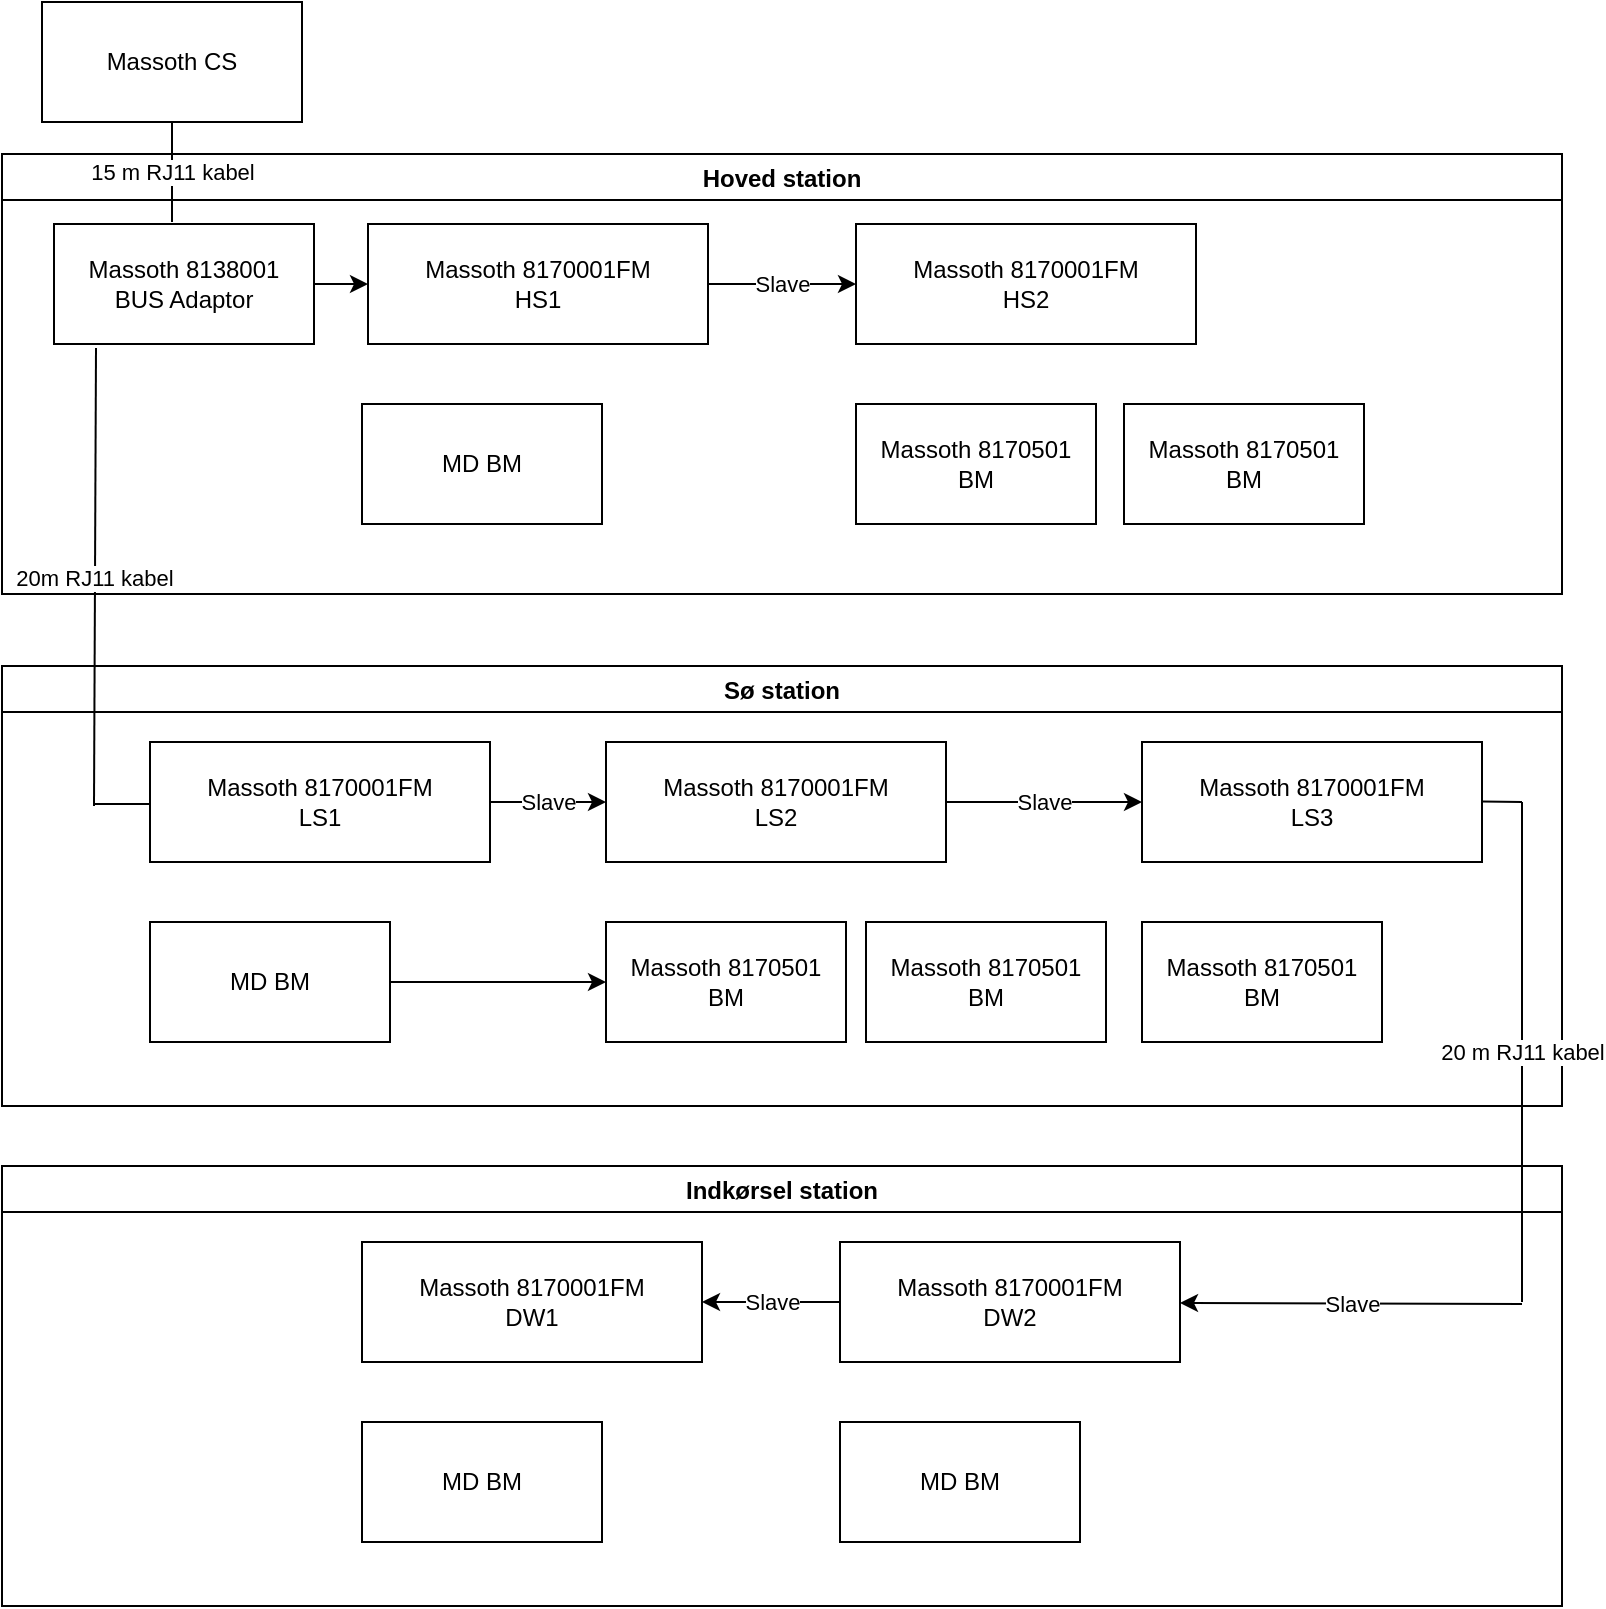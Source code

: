 <mxfile version="24.7.5">
  <diagram id="dmieQwYUUAP63awEwlh5" name="Page-1">
    <mxGraphModel dx="836" dy="681" grid="1" gridSize="10" guides="1" tooltips="1" connect="1" arrows="1" fold="1" page="1" pageScale="1" pageWidth="827" pageHeight="1169" math="0" shadow="0">
      <root>
        <mxCell id="0" />
        <mxCell id="1" parent="0" />
        <mxCell id="7N787UUlXTNlcEC6xHam-56" value="Indkørsel station" style="swimlane;" parent="1" vertex="1">
          <mxGeometry x="20" y="592" width="780" height="220" as="geometry" />
        </mxCell>
        <mxCell id="7N787UUlXTNlcEC6xHam-71" value="MD BM" style="rounded=0;whiteSpace=wrap;html=1;" parent="7N787UUlXTNlcEC6xHam-56" vertex="1">
          <mxGeometry x="180" y="128" width="120" height="60" as="geometry" />
        </mxCell>
        <mxCell id="g0L1-y3GfQ9ImoboEQg--7" value="MD BM" style="rounded=0;whiteSpace=wrap;html=1;" parent="7N787UUlXTNlcEC6xHam-56" vertex="1">
          <mxGeometry x="419" y="128" width="120" height="60" as="geometry" />
        </mxCell>
        <mxCell id="04456FXk7IYrC3aViEbB-2" value="Massoth 8170001FM&lt;br&gt;DW2" style="rounded=0;whiteSpace=wrap;html=1;" parent="7N787UUlXTNlcEC6xHam-56" vertex="1">
          <mxGeometry x="419" y="38" width="170" height="60" as="geometry" />
        </mxCell>
        <mxCell id="04456FXk7IYrC3aViEbB-6" value="Massoth 8170001FM&lt;br&gt;DW1" style="rounded=0;whiteSpace=wrap;html=1;" parent="7N787UUlXTNlcEC6xHam-56" vertex="1">
          <mxGeometry x="180" y="38" width="170" height="60" as="geometry" />
        </mxCell>
        <mxCell id="7N787UUlXTNlcEC6xHam-48" value="Slave" style="edgeStyle=orthogonalEdgeStyle;rounded=0;orthogonalLoop=1;jettySize=auto;html=1;exitX=0;exitY=0.5;exitDx=0;exitDy=0;entryX=1;entryY=0.5;entryDx=0;entryDy=0;" parent="7N787UUlXTNlcEC6xHam-56" source="04456FXk7IYrC3aViEbB-2" target="04456FXk7IYrC3aViEbB-6" edge="1">
          <mxGeometry relative="1" as="geometry">
            <mxPoint x="370" y="69" as="sourcePoint" />
            <mxPoint x="310" y="70" as="targetPoint" />
          </mxGeometry>
        </mxCell>
        <mxCell id="g0L1-y3GfQ9ImoboEQg--4" value="Slave" style="endArrow=classic;html=1;rounded=0;" parent="7N787UUlXTNlcEC6xHam-56" edge="1">
          <mxGeometry width="50" height="50" relative="1" as="geometry">
            <mxPoint x="760" y="69" as="sourcePoint" />
            <mxPoint x="589" y="68.5" as="targetPoint" />
          </mxGeometry>
        </mxCell>
        <mxCell id="04456FXk7IYrC3aViEbB-4" value="" style="edgeStyle=orthogonalEdgeStyle;rounded=0;orthogonalLoop=1;jettySize=auto;html=1;" parent="1" source="7N787UUlXTNlcEC6xHam-15" target="04456FXk7IYrC3aViEbB-3" edge="1">
          <mxGeometry relative="1" as="geometry" />
        </mxCell>
        <mxCell id="7N787UUlXTNlcEC6xHam-15" value="Massoth 8138001&lt;br&gt;BUS Adaptor" style="rounded=0;whiteSpace=wrap;html=1;" parent="1" vertex="1">
          <mxGeometry x="46" y="121" width="130" height="60" as="geometry" />
        </mxCell>
        <mxCell id="7N787UUlXTNlcEC6xHam-28" value="" style="endArrow=none;html=1;rounded=0;entryX=1;entryY=0.5;entryDx=0;entryDy=0;exitX=0;exitY=0.5;exitDx=0;exitDy=0;" parent="1" target="7N787UUlXTNlcEC6xHam-15" edge="1">
          <mxGeometry width="50" height="50" relative="1" as="geometry">
            <mxPoint x="200" y="151" as="sourcePoint" />
            <mxPoint x="170" y="141" as="targetPoint" />
          </mxGeometry>
        </mxCell>
        <mxCell id="7N787UUlXTNlcEC6xHam-34" value="Hoved station" style="swimlane;" parent="1" vertex="1">
          <mxGeometry x="20" y="86" width="780" height="220" as="geometry" />
        </mxCell>
        <mxCell id="7N787UUlXTNlcEC6xHam-60" value="15 m RJ11 kabel" style="endArrow=none;html=1;rounded=0;entryX=0.5;entryY=1;entryDx=0;entryDy=0;" parent="7N787UUlXTNlcEC6xHam-34" target="7N787UUlXTNlcEC6xHam-59" edge="1">
          <mxGeometry width="50" height="50" relative="1" as="geometry">
            <mxPoint x="85" y="34" as="sourcePoint" />
            <mxPoint x="130" y="-16" as="targetPoint" />
          </mxGeometry>
        </mxCell>
        <mxCell id="7N787UUlXTNlcEC6xHam-12" value="MD BM" style="rounded=0;whiteSpace=wrap;html=1;" parent="7N787UUlXTNlcEC6xHam-34" vertex="1">
          <mxGeometry x="180" y="125" width="120" height="60" as="geometry" />
        </mxCell>
        <mxCell id="7N787UUlXTNlcEC6xHam-14" value="Massoth 8170001FM&lt;br&gt;HS2" style="rounded=0;whiteSpace=wrap;html=1;" parent="7N787UUlXTNlcEC6xHam-34" vertex="1">
          <mxGeometry x="427" y="35" width="170" height="60" as="geometry" />
        </mxCell>
        <mxCell id="7N787UUlXTNlcEC6xHam-65" value="Massoth 8170501&lt;br&gt;BM" style="rounded=0;whiteSpace=wrap;html=1;" parent="7N787UUlXTNlcEC6xHam-34" vertex="1">
          <mxGeometry x="427" y="125" width="120" height="60" as="geometry" />
        </mxCell>
        <mxCell id="7N787UUlXTNlcEC6xHam-66" value="Massoth 8170501&lt;br&gt;BM" style="rounded=0;whiteSpace=wrap;html=1;" parent="7N787UUlXTNlcEC6xHam-34" vertex="1">
          <mxGeometry x="561" y="125" width="120" height="60" as="geometry" />
        </mxCell>
        <mxCell id="04456FXk7IYrC3aViEbB-3" value="Massoth 8170001FM&lt;br&gt;HS1" style="rounded=0;whiteSpace=wrap;html=1;" parent="7N787UUlXTNlcEC6xHam-34" vertex="1">
          <mxGeometry x="183" y="35" width="170" height="60" as="geometry" />
        </mxCell>
        <mxCell id="7N787UUlXTNlcEC6xHam-23" value="Slave" style="edgeStyle=orthogonalEdgeStyle;rounded=0;orthogonalLoop=1;jettySize=auto;html=1;exitX=1;exitY=0.5;exitDx=0;exitDy=0;" parent="7N787UUlXTNlcEC6xHam-34" source="04456FXk7IYrC3aViEbB-3" target="7N787UUlXTNlcEC6xHam-14" edge="1">
          <mxGeometry relative="1" as="geometry">
            <mxPoint x="310" y="65" as="sourcePoint" />
          </mxGeometry>
        </mxCell>
        <mxCell id="7N787UUlXTNlcEC6xHam-44" value="" style="endArrow=none;html=1;rounded=0;exitX=0;exitY=0.5;exitDx=0;exitDy=0;" parent="1" edge="1">
          <mxGeometry width="50" height="50" relative="1" as="geometry">
            <mxPoint x="196" y="411" as="sourcePoint" />
            <mxPoint x="66" y="411" as="targetPoint" />
          </mxGeometry>
        </mxCell>
        <mxCell id="7N787UUlXTNlcEC6xHam-45" value="Sø station" style="swimlane;" parent="1" vertex="1">
          <mxGeometry x="20" y="342" width="780" height="220" as="geometry" />
        </mxCell>
        <mxCell id="k4cjp3Jf4Ng9a7XbRaLr-1" value="" style="edgeStyle=orthogonalEdgeStyle;rounded=0;orthogonalLoop=1;jettySize=auto;html=1;" edge="1" parent="7N787UUlXTNlcEC6xHam-45" source="7N787UUlXTNlcEC6xHam-62" target="7N787UUlXTNlcEC6xHam-67">
          <mxGeometry relative="1" as="geometry" />
        </mxCell>
        <mxCell id="7N787UUlXTNlcEC6xHam-62" value="MD BM" style="rounded=0;whiteSpace=wrap;html=1;" parent="7N787UUlXTNlcEC6xHam-45" vertex="1">
          <mxGeometry x="74" y="128" width="120" height="60" as="geometry" />
        </mxCell>
        <mxCell id="7N787UUlXTNlcEC6xHam-67" value="Massoth 8170501&lt;br&gt;BM" style="rounded=0;whiteSpace=wrap;html=1;" parent="7N787UUlXTNlcEC6xHam-45" vertex="1">
          <mxGeometry x="302" y="128" width="120" height="60" as="geometry" />
        </mxCell>
        <mxCell id="7N787UUlXTNlcEC6xHam-68" value="Massoth 8170501&lt;br&gt;BM" style="rounded=0;whiteSpace=wrap;html=1;" parent="7N787UUlXTNlcEC6xHam-45" vertex="1">
          <mxGeometry x="432" y="128" width="120" height="60" as="geometry" />
        </mxCell>
        <mxCell id="8QePTbEI3nrJSYXI_bpr-4" value="Slave" style="edgeStyle=none;rounded=0;orthogonalLoop=1;jettySize=auto;html=1;exitX=1;exitY=0.5;exitDx=0;exitDy=0;entryX=0;entryY=0.5;entryDx=0;entryDy=0;" parent="7N787UUlXTNlcEC6xHam-45" source="04456FXk7IYrC3aViEbB-1" target="8QePTbEI3nrJSYXI_bpr-1" edge="1">
          <mxGeometry relative="1" as="geometry" />
        </mxCell>
        <mxCell id="04456FXk7IYrC3aViEbB-1" value="Massoth 8170001FM&lt;br&gt;LS2" style="rounded=0;whiteSpace=wrap;html=1;" parent="7N787UUlXTNlcEC6xHam-45" vertex="1">
          <mxGeometry x="302" y="38" width="170" height="60" as="geometry" />
        </mxCell>
        <mxCell id="04456FXk7IYrC3aViEbB-5" value="Massoth 8170001FM&lt;br&gt;LS1" style="rounded=0;whiteSpace=wrap;html=1;" parent="7N787UUlXTNlcEC6xHam-45" vertex="1">
          <mxGeometry x="74" y="38" width="170" height="60" as="geometry" />
        </mxCell>
        <mxCell id="7N787UUlXTNlcEC6xHam-37" value="Slave" style="edgeStyle=orthogonalEdgeStyle;rounded=0;orthogonalLoop=1;jettySize=auto;html=1;exitX=1;exitY=0.5;exitDx=0;exitDy=0;entryX=0;entryY=0.5;entryDx=0;entryDy=0;" parent="7N787UUlXTNlcEC6xHam-45" source="04456FXk7IYrC3aViEbB-5" target="04456FXk7IYrC3aViEbB-1" edge="1">
          <mxGeometry relative="1" as="geometry">
            <mxPoint x="310" y="68" as="sourcePoint" />
            <mxPoint x="370" y="68" as="targetPoint" />
          </mxGeometry>
        </mxCell>
        <mxCell id="7N787UUlXTNlcEC6xHam-57" value="20 m RJ11 kabel" style="endArrow=none;html=1;rounded=0;" parent="7N787UUlXTNlcEC6xHam-45" edge="1">
          <mxGeometry width="50" height="50" relative="1" as="geometry">
            <mxPoint x="760" y="318" as="sourcePoint" />
            <mxPoint x="760" y="68" as="targetPoint" />
          </mxGeometry>
        </mxCell>
        <mxCell id="8QePTbEI3nrJSYXI_bpr-1" value="Massoth 8170001FM&lt;br&gt;LS3" style="rounded=0;whiteSpace=wrap;html=1;" parent="7N787UUlXTNlcEC6xHam-45" vertex="1">
          <mxGeometry x="570" y="38" width="170" height="60" as="geometry" />
        </mxCell>
        <mxCell id="8QePTbEI3nrJSYXI_bpr-5" value="Massoth 8170501&lt;br&gt;BM" style="rounded=0;whiteSpace=wrap;html=1;" parent="7N787UUlXTNlcEC6xHam-45" vertex="1">
          <mxGeometry x="570" y="128" width="120" height="60" as="geometry" />
        </mxCell>
        <mxCell id="7N787UUlXTNlcEC6xHam-58" value="20m RJ11 kabel" style="endArrow=none;html=1;rounded=0;entryX=0.5;entryY=1;entryDx=0;entryDy=0;" parent="1" edge="1">
          <mxGeometry width="50" height="50" relative="1" as="geometry">
            <mxPoint x="66" y="412" as="sourcePoint" />
            <mxPoint x="67" y="183" as="targetPoint" />
          </mxGeometry>
        </mxCell>
        <mxCell id="7N787UUlXTNlcEC6xHam-59" value="Massoth CS" style="rounded=0;whiteSpace=wrap;html=1;" parent="1" vertex="1">
          <mxGeometry x="40" y="10" width="130" height="60" as="geometry" />
        </mxCell>
        <mxCell id="7N787UUlXTNlcEC6xHam-70" value="" style="edgeStyle=orthogonalEdgeStyle;rounded=0;orthogonalLoop=1;jettySize=auto;html=1;" parent="1" edge="1">
          <mxGeometry relative="1" as="geometry">
            <mxPoint x="386" y="748" as="targetPoint" />
          </mxGeometry>
        </mxCell>
        <mxCell id="8QePTbEI3nrJSYXI_bpr-8" value="" style="endArrow=none;html=1;rounded=0;" parent="1" edge="1">
          <mxGeometry width="50" height="50" relative="1" as="geometry">
            <mxPoint x="780" y="410" as="sourcePoint" />
            <mxPoint x="760" y="409.75" as="targetPoint" />
          </mxGeometry>
        </mxCell>
      </root>
    </mxGraphModel>
  </diagram>
</mxfile>
